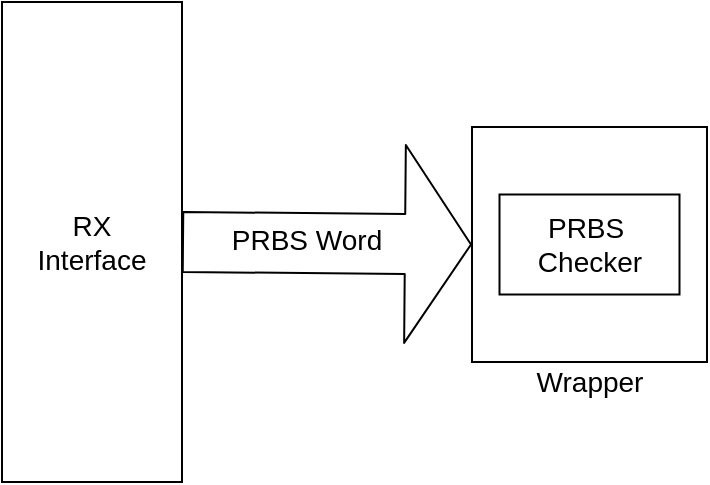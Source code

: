 <mxfile version="13.0.3" type="device"><diagram id="yTZpqqwtW1M23NrxlcqE" name="Page-1"><mxGraphModel dx="1086" dy="846" grid="1" gridSize="10" guides="1" tooltips="1" connect="1" arrows="1" fold="1" page="1" pageScale="1" pageWidth="850" pageHeight="1100" math="0" shadow="0"><root><mxCell id="0"/><mxCell id="1" parent="0"/><mxCell id="vL2F2jl0pasOIQsU6F29-1" value="&lt;font style=&quot;font-size: 14px&quot;&gt;RX&lt;br&gt;Interface&lt;/font&gt;" style="rounded=0;whiteSpace=wrap;html=1;direction=south;" parent="1" vertex="1"><mxGeometry x="190" y="170" width="90" height="240" as="geometry"/></mxCell><mxCell id="vL2F2jl0pasOIQsU6F29-2" value="" style="whiteSpace=wrap;html=1;aspect=fixed;" parent="1" vertex="1"><mxGeometry x="425" y="232.5" width="117.5" height="117.5" as="geometry"/></mxCell><mxCell id="vL2F2jl0pasOIQsU6F29-3" value="&lt;font style=&quot;font-size: 14px&quot;&gt;PRBS&amp;nbsp;&lt;br&gt;Checker&lt;/font&gt;" style="rounded=0;whiteSpace=wrap;html=1;" parent="1" vertex="1"><mxGeometry x="438.75" y="266.25" width="90" height="50" as="geometry"/></mxCell><mxCell id="vL2F2jl0pasOIQsU6F29-4" value="&lt;font style=&quot;font-size: 14px&quot;&gt;Wrapper&lt;/font&gt;" style="text;html=1;strokeColor=none;fillColor=none;align=center;verticalAlign=middle;whiteSpace=wrap;rounded=0;" parent="1" vertex="1"><mxGeometry x="463.75" y="350" width="40" height="20" as="geometry"/></mxCell><mxCell id="vL2F2jl0pasOIQsU6F29-6" value="" style="shape=flexArrow;endArrow=classic;html=1;entryX=0;entryY=0.5;entryDx=0;entryDy=0;endWidth=68;endSize=10.67;width=30;exitX=0.5;exitY=0;exitDx=0;exitDy=0;" parent="1" source="vL2F2jl0pasOIQsU6F29-1" target="vL2F2jl0pasOIQsU6F29-2" edge="1"><mxGeometry width="50" height="50" relative="1" as="geometry"><mxPoint x="452.5" y="550" as="sourcePoint"/><mxPoint x="307.5" y="550" as="targetPoint"/></mxGeometry></mxCell><mxCell id="QLFqykqlzms9C6zuOvK1-1" value="&lt;font style=&quot;font-size: 14px&quot;&gt;PRBS Word&lt;/font&gt;" style="edgeLabel;html=1;align=center;verticalAlign=middle;resizable=0;points=[];" vertex="1" connectable="0" parent="1"><mxGeometry x="380" y="290" as="geometry"><mxPoint x="-38" y="-1" as="offset"/></mxGeometry></mxCell></root></mxGraphModel></diagram></mxfile>